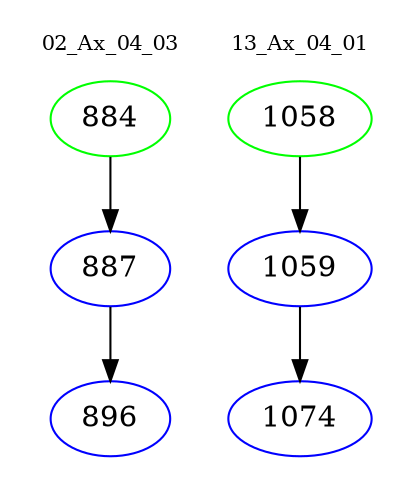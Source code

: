 digraph{
subgraph cluster_0 {
color = white
label = "02_Ax_04_03";
fontsize=10;
T0_884 [label="884", color="green"]
T0_884 -> T0_887 [color="black"]
T0_887 [label="887", color="blue"]
T0_887 -> T0_896 [color="black"]
T0_896 [label="896", color="blue"]
}
subgraph cluster_1 {
color = white
label = "13_Ax_04_01";
fontsize=10;
T1_1058 [label="1058", color="green"]
T1_1058 -> T1_1059 [color="black"]
T1_1059 [label="1059", color="blue"]
T1_1059 -> T1_1074 [color="black"]
T1_1074 [label="1074", color="blue"]
}
}
